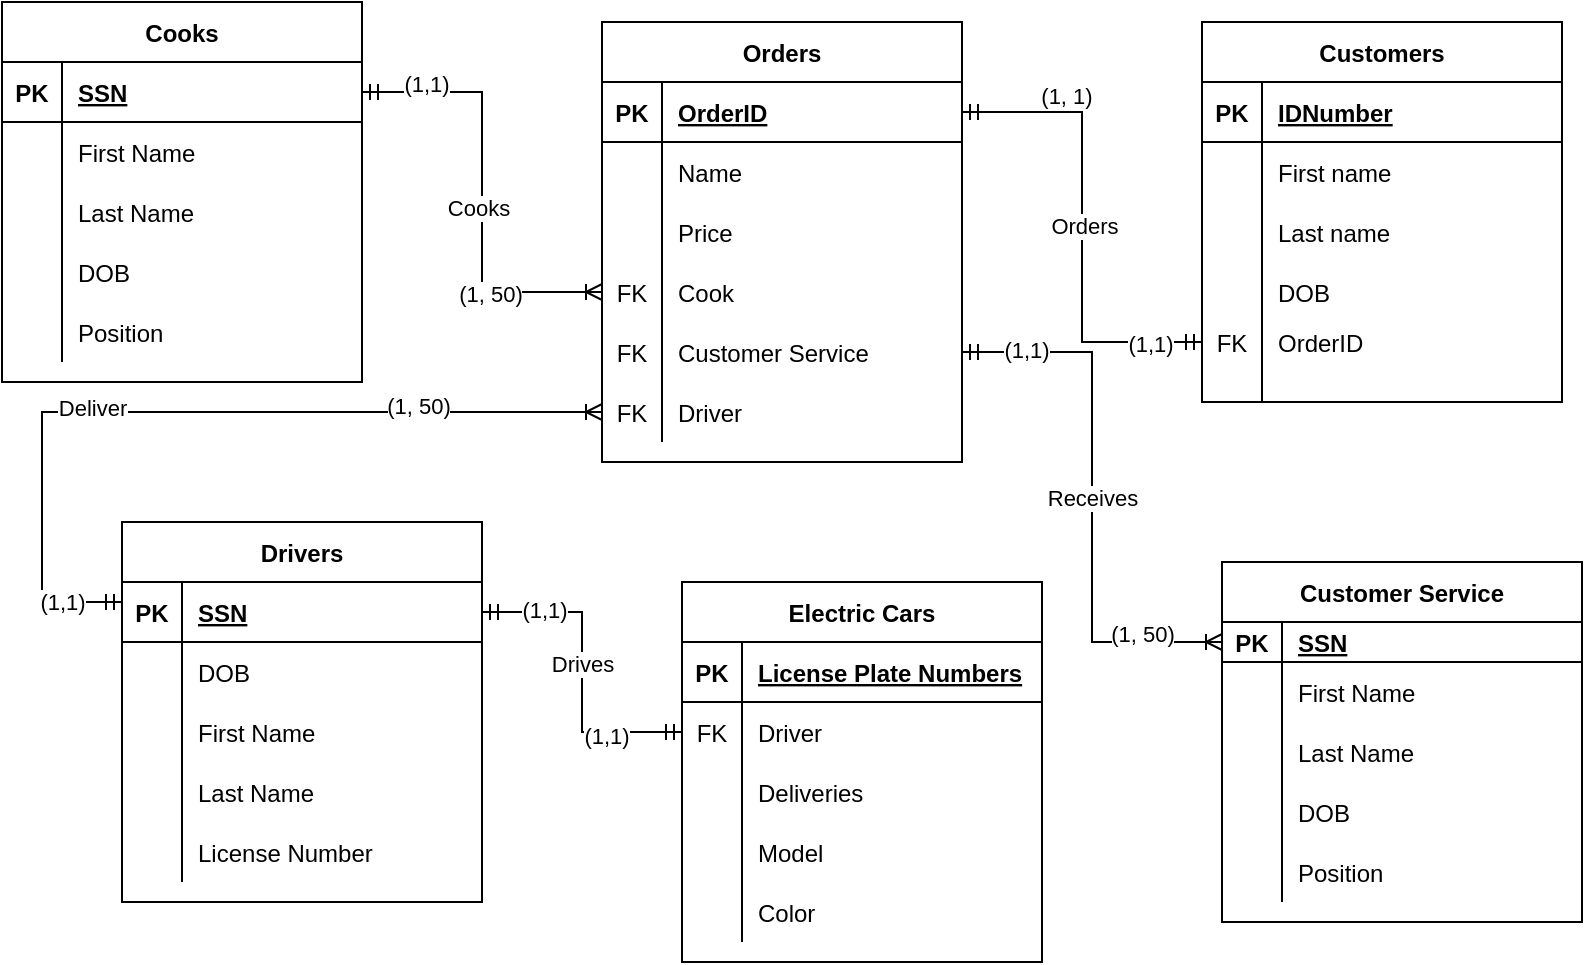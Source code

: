 <mxfile version="13.9.9" type="github">
  <diagram id="15-aq76tQ0OS8VvKnI35" name="Page-1">
    <mxGraphModel dx="946" dy="572" grid="1" gridSize="10" guides="1" tooltips="1" connect="1" arrows="1" fold="1" page="1" pageScale="1" pageWidth="827" pageHeight="1169" math="0" shadow="0">
      <root>
        <mxCell id="0" />
        <mxCell id="1" parent="0" />
        <mxCell id="loFtTY9kA-FDrjyNbj8C-30" value="Drivers" style="shape=table;startSize=30;container=1;collapsible=1;childLayout=tableLayout;fixedRows=1;rowLines=0;fontStyle=1;align=center;resizeLast=1;" parent="1" vertex="1">
          <mxGeometry x="90" y="330" width="180" height="190" as="geometry" />
        </mxCell>
        <mxCell id="loFtTY9kA-FDrjyNbj8C-31" value="" style="shape=partialRectangle;collapsible=0;dropTarget=0;pointerEvents=0;fillColor=none;top=0;left=0;bottom=1;right=0;points=[[0,0.5],[1,0.5]];portConstraint=eastwest;" parent="loFtTY9kA-FDrjyNbj8C-30" vertex="1">
          <mxGeometry y="30" width="180" height="30" as="geometry" />
        </mxCell>
        <mxCell id="loFtTY9kA-FDrjyNbj8C-32" value="PK" style="shape=partialRectangle;connectable=0;fillColor=none;top=0;left=0;bottom=0;right=0;fontStyle=1;overflow=hidden;" parent="loFtTY9kA-FDrjyNbj8C-31" vertex="1">
          <mxGeometry width="30" height="30" as="geometry" />
        </mxCell>
        <mxCell id="loFtTY9kA-FDrjyNbj8C-33" value="SSN" style="shape=partialRectangle;connectable=0;fillColor=none;top=0;left=0;bottom=0;right=0;align=left;spacingLeft=6;fontStyle=5;overflow=hidden;" parent="loFtTY9kA-FDrjyNbj8C-31" vertex="1">
          <mxGeometry x="30" width="150" height="30" as="geometry" />
        </mxCell>
        <mxCell id="loFtTY9kA-FDrjyNbj8C-34" value="" style="shape=partialRectangle;collapsible=0;dropTarget=0;pointerEvents=0;fillColor=none;top=0;left=0;bottom=0;right=0;points=[[0,0.5],[1,0.5]];portConstraint=eastwest;" parent="loFtTY9kA-FDrjyNbj8C-30" vertex="1">
          <mxGeometry y="60" width="180" height="30" as="geometry" />
        </mxCell>
        <mxCell id="loFtTY9kA-FDrjyNbj8C-35" value="" style="shape=partialRectangle;connectable=0;fillColor=none;top=0;left=0;bottom=0;right=0;editable=1;overflow=hidden;" parent="loFtTY9kA-FDrjyNbj8C-34" vertex="1">
          <mxGeometry width="30" height="30" as="geometry" />
        </mxCell>
        <mxCell id="loFtTY9kA-FDrjyNbj8C-36" value="DOB" style="shape=partialRectangle;connectable=0;fillColor=none;top=0;left=0;bottom=0;right=0;align=left;spacingLeft=6;overflow=hidden;" parent="loFtTY9kA-FDrjyNbj8C-34" vertex="1">
          <mxGeometry x="30" width="150" height="30" as="geometry" />
        </mxCell>
        <mxCell id="loFtTY9kA-FDrjyNbj8C-40" value="" style="shape=partialRectangle;collapsible=0;dropTarget=0;pointerEvents=0;fillColor=none;top=0;left=0;bottom=0;right=0;points=[[0,0.5],[1,0.5]];portConstraint=eastwest;" parent="loFtTY9kA-FDrjyNbj8C-30" vertex="1">
          <mxGeometry y="90" width="180" height="30" as="geometry" />
        </mxCell>
        <mxCell id="loFtTY9kA-FDrjyNbj8C-41" value="" style="shape=partialRectangle;connectable=0;fillColor=none;top=0;left=0;bottom=0;right=0;editable=1;overflow=hidden;" parent="loFtTY9kA-FDrjyNbj8C-40" vertex="1">
          <mxGeometry width="30" height="30" as="geometry" />
        </mxCell>
        <mxCell id="loFtTY9kA-FDrjyNbj8C-42" value="First Name" style="shape=partialRectangle;connectable=0;fillColor=none;top=0;left=0;bottom=0;right=0;align=left;spacingLeft=6;overflow=hidden;" parent="loFtTY9kA-FDrjyNbj8C-40" vertex="1">
          <mxGeometry x="30" width="150" height="30" as="geometry" />
        </mxCell>
        <mxCell id="loFtTY9kA-FDrjyNbj8C-43" style="shape=partialRectangle;collapsible=0;dropTarget=0;pointerEvents=0;fillColor=none;top=0;left=0;bottom=0;right=0;points=[[0,0.5],[1,0.5]];portConstraint=eastwest;" parent="loFtTY9kA-FDrjyNbj8C-30" vertex="1">
          <mxGeometry y="120" width="180" height="30" as="geometry" />
        </mxCell>
        <mxCell id="loFtTY9kA-FDrjyNbj8C-44" style="shape=partialRectangle;connectable=0;fillColor=none;top=0;left=0;bottom=0;right=0;editable=1;overflow=hidden;" parent="loFtTY9kA-FDrjyNbj8C-43" vertex="1">
          <mxGeometry width="30" height="30" as="geometry" />
        </mxCell>
        <mxCell id="loFtTY9kA-FDrjyNbj8C-45" value="Last Name" style="shape=partialRectangle;connectable=0;fillColor=none;top=0;left=0;bottom=0;right=0;align=left;spacingLeft=6;overflow=hidden;" parent="loFtTY9kA-FDrjyNbj8C-43" vertex="1">
          <mxGeometry x="30" width="150" height="30" as="geometry" />
        </mxCell>
        <mxCell id="loFtTY9kA-FDrjyNbj8C-84" style="shape=partialRectangle;collapsible=0;dropTarget=0;pointerEvents=0;fillColor=none;top=0;left=0;bottom=0;right=0;points=[[0,0.5],[1,0.5]];portConstraint=eastwest;" parent="loFtTY9kA-FDrjyNbj8C-30" vertex="1">
          <mxGeometry y="150" width="180" height="30" as="geometry" />
        </mxCell>
        <mxCell id="loFtTY9kA-FDrjyNbj8C-85" value="" style="shape=partialRectangle;connectable=0;fillColor=none;top=0;left=0;bottom=0;right=0;editable=1;overflow=hidden;" parent="loFtTY9kA-FDrjyNbj8C-84" vertex="1">
          <mxGeometry width="30" height="30" as="geometry" />
        </mxCell>
        <mxCell id="loFtTY9kA-FDrjyNbj8C-86" value="License Number" style="shape=partialRectangle;connectable=0;fillColor=none;top=0;left=0;bottom=0;right=0;align=left;spacingLeft=6;overflow=hidden;" parent="loFtTY9kA-FDrjyNbj8C-84" vertex="1">
          <mxGeometry x="30" width="150" height="30" as="geometry" />
        </mxCell>
        <mxCell id="loFtTY9kA-FDrjyNbj8C-46" value="Electric Cars" style="shape=table;startSize=30;container=1;collapsible=1;childLayout=tableLayout;fixedRows=1;rowLines=0;fontStyle=1;align=center;resizeLast=1;" parent="1" vertex="1">
          <mxGeometry x="370" y="360" width="180" height="190" as="geometry" />
        </mxCell>
        <mxCell id="loFtTY9kA-FDrjyNbj8C-47" value="" style="shape=partialRectangle;collapsible=0;dropTarget=0;pointerEvents=0;fillColor=none;top=0;left=0;bottom=1;right=0;points=[[0,0.5],[1,0.5]];portConstraint=eastwest;" parent="loFtTY9kA-FDrjyNbj8C-46" vertex="1">
          <mxGeometry y="30" width="180" height="30" as="geometry" />
        </mxCell>
        <mxCell id="loFtTY9kA-FDrjyNbj8C-48" value="PK" style="shape=partialRectangle;connectable=0;fillColor=none;top=0;left=0;bottom=0;right=0;fontStyle=1;overflow=hidden;" parent="loFtTY9kA-FDrjyNbj8C-47" vertex="1">
          <mxGeometry width="30" height="30" as="geometry" />
        </mxCell>
        <mxCell id="loFtTY9kA-FDrjyNbj8C-49" value="License Plate Numbers" style="shape=partialRectangle;connectable=0;fillColor=none;top=0;left=0;bottom=0;right=0;align=left;spacingLeft=6;fontStyle=5;overflow=hidden;" parent="loFtTY9kA-FDrjyNbj8C-47" vertex="1">
          <mxGeometry x="30" width="150" height="30" as="geometry" />
        </mxCell>
        <mxCell id="loFtTY9kA-FDrjyNbj8C-50" value="" style="shape=partialRectangle;collapsible=0;dropTarget=0;pointerEvents=0;fillColor=none;top=0;left=0;bottom=0;right=0;points=[[0,0.5],[1,0.5]];portConstraint=eastwest;" parent="loFtTY9kA-FDrjyNbj8C-46" vertex="1">
          <mxGeometry y="60" width="180" height="30" as="geometry" />
        </mxCell>
        <mxCell id="loFtTY9kA-FDrjyNbj8C-51" value="FK" style="shape=partialRectangle;connectable=0;fillColor=none;top=0;left=0;bottom=0;right=0;editable=1;overflow=hidden;" parent="loFtTY9kA-FDrjyNbj8C-50" vertex="1">
          <mxGeometry width="30" height="30" as="geometry" />
        </mxCell>
        <mxCell id="loFtTY9kA-FDrjyNbj8C-52" value="Driver " style="shape=partialRectangle;connectable=0;fillColor=none;top=0;left=0;bottom=0;right=0;align=left;spacingLeft=6;overflow=hidden;" parent="loFtTY9kA-FDrjyNbj8C-50" vertex="1">
          <mxGeometry x="30" width="150" height="30" as="geometry" />
        </mxCell>
        <mxCell id="loFtTY9kA-FDrjyNbj8C-53" value="" style="shape=partialRectangle;collapsible=0;dropTarget=0;pointerEvents=0;fillColor=none;top=0;left=0;bottom=0;right=0;points=[[0,0.5],[1,0.5]];portConstraint=eastwest;" parent="loFtTY9kA-FDrjyNbj8C-46" vertex="1">
          <mxGeometry y="90" width="180" height="30" as="geometry" />
        </mxCell>
        <mxCell id="loFtTY9kA-FDrjyNbj8C-54" value="" style="shape=partialRectangle;connectable=0;fillColor=none;top=0;left=0;bottom=0;right=0;editable=1;overflow=hidden;" parent="loFtTY9kA-FDrjyNbj8C-53" vertex="1">
          <mxGeometry width="30" height="30" as="geometry" />
        </mxCell>
        <mxCell id="loFtTY9kA-FDrjyNbj8C-55" value="Deliveries" style="shape=partialRectangle;connectable=0;fillColor=none;top=0;left=0;bottom=0;right=0;align=left;spacingLeft=6;overflow=hidden;" parent="loFtTY9kA-FDrjyNbj8C-53" vertex="1">
          <mxGeometry x="30" width="150" height="30" as="geometry" />
        </mxCell>
        <mxCell id="loFtTY9kA-FDrjyNbj8C-56" value="" style="shape=partialRectangle;collapsible=0;dropTarget=0;pointerEvents=0;fillColor=none;top=0;left=0;bottom=0;right=0;points=[[0,0.5],[1,0.5]];portConstraint=eastwest;" parent="loFtTY9kA-FDrjyNbj8C-46" vertex="1">
          <mxGeometry y="120" width="180" height="30" as="geometry" />
        </mxCell>
        <mxCell id="loFtTY9kA-FDrjyNbj8C-57" value="" style="shape=partialRectangle;connectable=0;fillColor=none;top=0;left=0;bottom=0;right=0;editable=1;overflow=hidden;" parent="loFtTY9kA-FDrjyNbj8C-56" vertex="1">
          <mxGeometry width="30" height="30" as="geometry" />
        </mxCell>
        <mxCell id="loFtTY9kA-FDrjyNbj8C-58" value="Model" style="shape=partialRectangle;connectable=0;fillColor=none;top=0;left=0;bottom=0;right=0;align=left;spacingLeft=6;overflow=hidden;" parent="loFtTY9kA-FDrjyNbj8C-56" vertex="1">
          <mxGeometry x="30" width="150" height="30" as="geometry" />
        </mxCell>
        <mxCell id="JoOwJAc0mvtvBVELlOXa-7" style="shape=partialRectangle;collapsible=0;dropTarget=0;pointerEvents=0;fillColor=none;top=0;left=0;bottom=0;right=0;points=[[0,0.5],[1,0.5]];portConstraint=eastwest;" parent="loFtTY9kA-FDrjyNbj8C-46" vertex="1">
          <mxGeometry y="150" width="180" height="30" as="geometry" />
        </mxCell>
        <mxCell id="JoOwJAc0mvtvBVELlOXa-8" style="shape=partialRectangle;connectable=0;fillColor=none;top=0;left=0;bottom=0;right=0;editable=1;overflow=hidden;" parent="JoOwJAc0mvtvBVELlOXa-7" vertex="1">
          <mxGeometry width="30" height="30" as="geometry" />
        </mxCell>
        <mxCell id="JoOwJAc0mvtvBVELlOXa-9" value="Color" style="shape=partialRectangle;connectable=0;fillColor=none;top=0;left=0;bottom=0;right=0;align=left;spacingLeft=6;overflow=hidden;" parent="JoOwJAc0mvtvBVELlOXa-7" vertex="1">
          <mxGeometry x="30" width="150" height="30" as="geometry" />
        </mxCell>
        <mxCell id="loFtTY9kA-FDrjyNbj8C-75" style="edgeStyle=orthogonalEdgeStyle;rounded=0;orthogonalLoop=1;jettySize=auto;html=1;entryX=0;entryY=0.5;entryDx=0;entryDy=0;startArrow=ERmandOne;startFill=0;endArrow=ERoneToMany;endFill=0;" parent="1" source="loFtTY9kA-FDrjyNbj8C-2" target="loFtTY9kA-FDrjyNbj8C-69" edge="1">
          <mxGeometry relative="1" as="geometry" />
        </mxCell>
        <mxCell id="loFtTY9kA-FDrjyNbj8C-77" value="Cooks" style="edgeLabel;html=1;align=center;verticalAlign=middle;resizable=0;points=[];" parent="loFtTY9kA-FDrjyNbj8C-75" vertex="1" connectable="0">
          <mxGeometry x="0.067" y="-2" relative="1" as="geometry">
            <mxPoint as="offset" />
          </mxGeometry>
        </mxCell>
        <mxCell id="loFtTY9kA-FDrjyNbj8C-78" value="(1, 50)" style="edgeLabel;html=1;align=center;verticalAlign=middle;resizable=0;points=[];" parent="loFtTY9kA-FDrjyNbj8C-75" vertex="1" connectable="0">
          <mxGeometry x="0.686" y="-1" relative="1" as="geometry">
            <mxPoint x="-22" as="offset" />
          </mxGeometry>
        </mxCell>
        <mxCell id="loFtTY9kA-FDrjyNbj8C-79" value="(1,1)" style="edgeLabel;html=1;align=center;verticalAlign=middle;resizable=0;points=[];" parent="loFtTY9kA-FDrjyNbj8C-75" vertex="1" connectable="0">
          <mxGeometry x="-0.714" y="4" relative="1" as="geometry">
            <mxPoint as="offset" />
          </mxGeometry>
        </mxCell>
        <mxCell id="loFtTY9kA-FDrjyNbj8C-80" style="edgeStyle=orthogonalEdgeStyle;rounded=0;orthogonalLoop=1;jettySize=auto;html=1;startArrow=ERmandOne;startFill=0;endArrow=ERmandOne;endFill=0;entryX=0;entryY=0.5;entryDx=0;entryDy=0;" parent="1" source="loFtTY9kA-FDrjyNbj8C-31" target="loFtTY9kA-FDrjyNbj8C-50" edge="1">
          <mxGeometry relative="1" as="geometry">
            <mxPoint x="290" y="310" as="targetPoint" />
          </mxGeometry>
        </mxCell>
        <mxCell id="loFtTY9kA-FDrjyNbj8C-81" value="Drives" style="edgeLabel;html=1;align=center;verticalAlign=middle;resizable=0;points=[];" parent="loFtTY9kA-FDrjyNbj8C-80" vertex="1" connectable="0">
          <mxGeometry x="-0.05" relative="1" as="geometry">
            <mxPoint as="offset" />
          </mxGeometry>
        </mxCell>
        <mxCell id="loFtTY9kA-FDrjyNbj8C-82" value="(1,1)" style="edgeLabel;html=1;align=center;verticalAlign=middle;resizable=0;points=[];" parent="loFtTY9kA-FDrjyNbj8C-80" vertex="1" connectable="0">
          <mxGeometry x="-0.613" y="1" relative="1" as="geometry">
            <mxPoint as="offset" />
          </mxGeometry>
        </mxCell>
        <mxCell id="loFtTY9kA-FDrjyNbj8C-83" value="(1,1)" style="edgeLabel;html=1;align=center;verticalAlign=middle;resizable=0;points=[];" parent="loFtTY9kA-FDrjyNbj8C-80" vertex="1" connectable="0">
          <mxGeometry x="0.525" y="-2" relative="1" as="geometry">
            <mxPoint as="offset" />
          </mxGeometry>
        </mxCell>
        <mxCell id="loFtTY9kA-FDrjyNbj8C-90" style="edgeStyle=orthogonalEdgeStyle;rounded=0;orthogonalLoop=1;jettySize=auto;html=1;entryX=0;entryY=0.5;entryDx=0;entryDy=0;startArrow=ERmandOne;startFill=0;endArrow=ERoneToMany;endFill=0;" parent="1" target="loFtTY9kA-FDrjyNbj8C-87" edge="1">
          <mxGeometry relative="1" as="geometry">
            <mxPoint x="90" y="370" as="sourcePoint" />
            <Array as="points">
              <mxPoint x="50" y="370" />
              <mxPoint x="50" y="275" />
            </Array>
          </mxGeometry>
        </mxCell>
        <mxCell id="loFtTY9kA-FDrjyNbj8C-91" value="Deliver" style="edgeLabel;html=1;align=center;verticalAlign=middle;resizable=0;points=[];" parent="loFtTY9kA-FDrjyNbj8C-90" vertex="1" connectable="0">
          <mxGeometry x="-0.23" y="2" relative="1" as="geometry">
            <mxPoint as="offset" />
          </mxGeometry>
        </mxCell>
        <mxCell id="loFtTY9kA-FDrjyNbj8C-92" value="(1, 50)" style="edgeLabel;html=1;align=center;verticalAlign=middle;resizable=0;points=[];" parent="loFtTY9kA-FDrjyNbj8C-90" vertex="1" connectable="0">
          <mxGeometry x="0.807" y="3" relative="1" as="geometry">
            <mxPoint x="-52" as="offset" />
          </mxGeometry>
        </mxCell>
        <mxCell id="loFtTY9kA-FDrjyNbj8C-93" value="(1,1)" style="edgeLabel;html=1;align=center;verticalAlign=middle;resizable=0;points=[];" parent="loFtTY9kA-FDrjyNbj8C-90" vertex="1" connectable="0">
          <mxGeometry x="-0.928" y="-14" relative="1" as="geometry">
            <mxPoint x="-15" y="14" as="offset" />
          </mxGeometry>
        </mxCell>
        <mxCell id="loFtTY9kA-FDrjyNbj8C-94" value="Receives" style="edgeStyle=orthogonalEdgeStyle;rounded=0;orthogonalLoop=1;jettySize=auto;html=1;entryX=1;entryY=0.5;entryDx=0;entryDy=0;startArrow=ERoneToMany;startFill=0;endArrow=ERmandOne;endFill=0;exitX=0;exitY=0.5;exitDx=0;exitDy=0;" parent="1" source="loFtTY9kA-FDrjyNbj8C-18" target="loFtTY9kA-FDrjyNbj8C-72" edge="1">
          <mxGeometry relative="1" as="geometry" />
        </mxCell>
        <mxCell id="loFtTY9kA-FDrjyNbj8C-95" value="(1,1)" style="edgeLabel;html=1;align=center;verticalAlign=middle;resizable=0;points=[];" parent="loFtTY9kA-FDrjyNbj8C-94" vertex="1" connectable="0">
          <mxGeometry x="0.77" y="-1" relative="1" as="geometry">
            <mxPoint as="offset" />
          </mxGeometry>
        </mxCell>
        <mxCell id="loFtTY9kA-FDrjyNbj8C-96" value="(1, 50)" style="edgeLabel;html=1;align=center;verticalAlign=middle;resizable=0;points=[];" parent="loFtTY9kA-FDrjyNbj8C-94" vertex="1" connectable="0">
          <mxGeometry x="-0.71" y="-4" relative="1" as="geometry">
            <mxPoint as="offset" />
          </mxGeometry>
        </mxCell>
        <mxCell id="loFtTY9kA-FDrjyNbj8C-17" value="Customer Service" style="shape=table;startSize=30;container=1;collapsible=1;childLayout=tableLayout;fixedRows=1;rowLines=0;fontStyle=1;align=center;resizeLast=1;" parent="1" vertex="1">
          <mxGeometry x="640" y="350" width="180" height="180" as="geometry" />
        </mxCell>
        <mxCell id="loFtTY9kA-FDrjyNbj8C-18" value="" style="shape=partialRectangle;collapsible=0;dropTarget=0;pointerEvents=0;fillColor=none;top=0;left=0;bottom=1;right=0;points=[[0,0.5],[1,0.5]];portConstraint=eastwest;" parent="loFtTY9kA-FDrjyNbj8C-17" vertex="1">
          <mxGeometry y="30" width="180" height="20" as="geometry" />
        </mxCell>
        <mxCell id="loFtTY9kA-FDrjyNbj8C-19" value="PK" style="shape=partialRectangle;connectable=0;fillColor=none;top=0;left=0;bottom=0;right=0;fontStyle=1;overflow=hidden;" parent="loFtTY9kA-FDrjyNbj8C-18" vertex="1">
          <mxGeometry width="30" height="20" as="geometry" />
        </mxCell>
        <mxCell id="loFtTY9kA-FDrjyNbj8C-20" value="SSN" style="shape=partialRectangle;connectable=0;fillColor=none;top=0;left=0;bottom=0;right=0;align=left;spacingLeft=6;fontStyle=5;overflow=hidden;" parent="loFtTY9kA-FDrjyNbj8C-18" vertex="1">
          <mxGeometry x="30" width="150" height="20" as="geometry" />
        </mxCell>
        <mxCell id="loFtTY9kA-FDrjyNbj8C-21" value="" style="shape=partialRectangle;collapsible=0;dropTarget=0;pointerEvents=0;fillColor=none;top=0;left=0;bottom=0;right=0;points=[[0,0.5],[1,0.5]];portConstraint=eastwest;" parent="loFtTY9kA-FDrjyNbj8C-17" vertex="1">
          <mxGeometry y="50" width="180" height="30" as="geometry" />
        </mxCell>
        <mxCell id="loFtTY9kA-FDrjyNbj8C-22" value="" style="shape=partialRectangle;connectable=0;fillColor=none;top=0;left=0;bottom=0;right=0;editable=1;overflow=hidden;" parent="loFtTY9kA-FDrjyNbj8C-21" vertex="1">
          <mxGeometry width="30" height="30" as="geometry" />
        </mxCell>
        <mxCell id="loFtTY9kA-FDrjyNbj8C-23" value="First Name" style="shape=partialRectangle;connectable=0;fillColor=none;top=0;left=0;bottom=0;right=0;align=left;spacingLeft=6;overflow=hidden;" parent="loFtTY9kA-FDrjyNbj8C-21" vertex="1">
          <mxGeometry x="30" width="150" height="30" as="geometry" />
        </mxCell>
        <mxCell id="loFtTY9kA-FDrjyNbj8C-24" value="" style="shape=partialRectangle;collapsible=0;dropTarget=0;pointerEvents=0;fillColor=none;top=0;left=0;bottom=0;right=0;points=[[0,0.5],[1,0.5]];portConstraint=eastwest;" parent="loFtTY9kA-FDrjyNbj8C-17" vertex="1">
          <mxGeometry y="80" width="180" height="30" as="geometry" />
        </mxCell>
        <mxCell id="loFtTY9kA-FDrjyNbj8C-25" value="" style="shape=partialRectangle;connectable=0;fillColor=none;top=0;left=0;bottom=0;right=0;editable=1;overflow=hidden;" parent="loFtTY9kA-FDrjyNbj8C-24" vertex="1">
          <mxGeometry width="30" height="30" as="geometry" />
        </mxCell>
        <mxCell id="loFtTY9kA-FDrjyNbj8C-26" value="Last Name" style="shape=partialRectangle;connectable=0;fillColor=none;top=0;left=0;bottom=0;right=0;align=left;spacingLeft=6;overflow=hidden;" parent="loFtTY9kA-FDrjyNbj8C-24" vertex="1">
          <mxGeometry x="30" width="150" height="30" as="geometry" />
        </mxCell>
        <mxCell id="loFtTY9kA-FDrjyNbj8C-27" value="" style="shape=partialRectangle;collapsible=0;dropTarget=0;pointerEvents=0;fillColor=none;top=0;left=0;bottom=0;right=0;points=[[0,0.5],[1,0.5]];portConstraint=eastwest;" parent="loFtTY9kA-FDrjyNbj8C-17" vertex="1">
          <mxGeometry y="110" width="180" height="30" as="geometry" />
        </mxCell>
        <mxCell id="loFtTY9kA-FDrjyNbj8C-28" value="" style="shape=partialRectangle;connectable=0;fillColor=none;top=0;left=0;bottom=0;right=0;editable=1;overflow=hidden;" parent="loFtTY9kA-FDrjyNbj8C-27" vertex="1">
          <mxGeometry width="30" height="30" as="geometry" />
        </mxCell>
        <mxCell id="loFtTY9kA-FDrjyNbj8C-29" value="DOB" style="shape=partialRectangle;connectable=0;fillColor=none;top=0;left=0;bottom=0;right=0;align=left;spacingLeft=6;overflow=hidden;" parent="loFtTY9kA-FDrjyNbj8C-27" vertex="1">
          <mxGeometry x="30" width="150" height="30" as="geometry" />
        </mxCell>
        <mxCell id="JoOwJAc0mvtvBVELlOXa-10" style="shape=partialRectangle;collapsible=0;dropTarget=0;pointerEvents=0;fillColor=none;top=0;left=0;bottom=0;right=0;points=[[0,0.5],[1,0.5]];portConstraint=eastwest;" parent="loFtTY9kA-FDrjyNbj8C-17" vertex="1">
          <mxGeometry y="140" width="180" height="30" as="geometry" />
        </mxCell>
        <mxCell id="JoOwJAc0mvtvBVELlOXa-11" style="shape=partialRectangle;connectable=0;fillColor=none;top=0;left=0;bottom=0;right=0;editable=1;overflow=hidden;" parent="JoOwJAc0mvtvBVELlOXa-10" vertex="1">
          <mxGeometry width="30" height="30" as="geometry" />
        </mxCell>
        <mxCell id="JoOwJAc0mvtvBVELlOXa-12" value="Position" style="shape=partialRectangle;connectable=0;fillColor=none;top=0;left=0;bottom=0;right=0;align=left;spacingLeft=6;overflow=hidden;" parent="JoOwJAc0mvtvBVELlOXa-10" vertex="1">
          <mxGeometry x="30" width="150" height="30" as="geometry" />
        </mxCell>
        <mxCell id="sKmBB1idsMjjqNIUWmp7-1" value="Customers" style="shape=table;startSize=30;container=1;collapsible=1;childLayout=tableLayout;fixedRows=1;rowLines=0;fontStyle=1;align=center;resizeLast=1;" parent="1" vertex="1">
          <mxGeometry x="630" y="80" width="180" height="190" as="geometry" />
        </mxCell>
        <mxCell id="sKmBB1idsMjjqNIUWmp7-2" value="" style="shape=partialRectangle;collapsible=0;dropTarget=0;pointerEvents=0;fillColor=none;top=0;left=0;bottom=1;right=0;points=[[0,0.5],[1,0.5]];portConstraint=eastwest;" parent="sKmBB1idsMjjqNIUWmp7-1" vertex="1">
          <mxGeometry y="30" width="180" height="30" as="geometry" />
        </mxCell>
        <mxCell id="sKmBB1idsMjjqNIUWmp7-3" value="PK" style="shape=partialRectangle;connectable=0;fillColor=none;top=0;left=0;bottom=0;right=0;fontStyle=1;overflow=hidden;" parent="sKmBB1idsMjjqNIUWmp7-2" vertex="1">
          <mxGeometry width="30" height="30" as="geometry" />
        </mxCell>
        <mxCell id="sKmBB1idsMjjqNIUWmp7-4" value="IDNumber" style="shape=partialRectangle;connectable=0;fillColor=none;top=0;left=0;bottom=0;right=0;align=left;spacingLeft=6;fontStyle=5;overflow=hidden;" parent="sKmBB1idsMjjqNIUWmp7-2" vertex="1">
          <mxGeometry x="30" width="150" height="30" as="geometry" />
        </mxCell>
        <mxCell id="sKmBB1idsMjjqNIUWmp7-5" value="" style="shape=partialRectangle;collapsible=0;dropTarget=0;pointerEvents=0;fillColor=none;top=0;left=0;bottom=0;right=0;points=[[0,0.5],[1,0.5]];portConstraint=eastwest;" parent="sKmBB1idsMjjqNIUWmp7-1" vertex="1">
          <mxGeometry y="60" width="180" height="30" as="geometry" />
        </mxCell>
        <mxCell id="sKmBB1idsMjjqNIUWmp7-6" value="" style="shape=partialRectangle;connectable=0;fillColor=none;top=0;left=0;bottom=0;right=0;editable=1;overflow=hidden;" parent="sKmBB1idsMjjqNIUWmp7-5" vertex="1">
          <mxGeometry width="30" height="30" as="geometry" />
        </mxCell>
        <mxCell id="sKmBB1idsMjjqNIUWmp7-7" value="First name " style="shape=partialRectangle;connectable=0;fillColor=none;top=0;left=0;bottom=0;right=0;align=left;spacingLeft=6;overflow=hidden;" parent="sKmBB1idsMjjqNIUWmp7-5" vertex="1">
          <mxGeometry x="30" width="150" height="30" as="geometry" />
        </mxCell>
        <mxCell id="sKmBB1idsMjjqNIUWmp7-8" value="" style="shape=partialRectangle;collapsible=0;dropTarget=0;pointerEvents=0;fillColor=none;top=0;left=0;bottom=0;right=0;points=[[0,0.5],[1,0.5]];portConstraint=eastwest;" parent="sKmBB1idsMjjqNIUWmp7-1" vertex="1">
          <mxGeometry y="90" width="180" height="30" as="geometry" />
        </mxCell>
        <mxCell id="sKmBB1idsMjjqNIUWmp7-9" value="" style="shape=partialRectangle;connectable=0;fillColor=none;top=0;left=0;bottom=0;right=0;editable=1;overflow=hidden;" parent="sKmBB1idsMjjqNIUWmp7-8" vertex="1">
          <mxGeometry width="30" height="30" as="geometry" />
        </mxCell>
        <mxCell id="sKmBB1idsMjjqNIUWmp7-10" value="Last name" style="shape=partialRectangle;connectable=0;fillColor=none;top=0;left=0;bottom=0;right=0;align=left;spacingLeft=6;overflow=hidden;" parent="sKmBB1idsMjjqNIUWmp7-8" vertex="1">
          <mxGeometry x="30" width="150" height="30" as="geometry" />
        </mxCell>
        <mxCell id="sKmBB1idsMjjqNIUWmp7-11" value="" style="shape=partialRectangle;collapsible=0;dropTarget=0;pointerEvents=0;fillColor=none;top=0;left=0;bottom=0;right=0;points=[[0,0.5],[1,0.5]];portConstraint=eastwest;" parent="sKmBB1idsMjjqNIUWmp7-1" vertex="1">
          <mxGeometry y="120" width="180" height="30" as="geometry" />
        </mxCell>
        <mxCell id="sKmBB1idsMjjqNIUWmp7-12" value="" style="shape=partialRectangle;connectable=0;fillColor=none;top=0;left=0;bottom=0;right=0;editable=1;overflow=hidden;" parent="sKmBB1idsMjjqNIUWmp7-11" vertex="1">
          <mxGeometry width="30" height="30" as="geometry" />
        </mxCell>
        <mxCell id="sKmBB1idsMjjqNIUWmp7-13" value="DOB" style="shape=partialRectangle;connectable=0;fillColor=none;top=0;left=0;bottom=0;right=0;align=left;spacingLeft=6;overflow=hidden;" parent="sKmBB1idsMjjqNIUWmp7-11" vertex="1">
          <mxGeometry x="30" width="150" height="30" as="geometry" />
        </mxCell>
        <mxCell id="sKmBB1idsMjjqNIUWmp7-14" style="shape=partialRectangle;collapsible=0;dropTarget=0;pointerEvents=0;fillColor=none;top=0;left=0;bottom=0;right=0;points=[[0,0.5],[1,0.5]];portConstraint=eastwest;" parent="sKmBB1idsMjjqNIUWmp7-1" vertex="1">
          <mxGeometry y="150" width="180" height="20" as="geometry" />
        </mxCell>
        <mxCell id="sKmBB1idsMjjqNIUWmp7-15" value="FK" style="shape=partialRectangle;connectable=0;fillColor=none;top=0;left=0;bottom=0;right=0;editable=1;overflow=hidden;" parent="sKmBB1idsMjjqNIUWmp7-14" vertex="1">
          <mxGeometry width="30" height="20" as="geometry" />
        </mxCell>
        <mxCell id="sKmBB1idsMjjqNIUWmp7-16" value="OrderID" style="shape=partialRectangle;connectable=0;fillColor=none;top=0;left=0;bottom=0;right=0;align=left;spacingLeft=6;overflow=hidden;" parent="sKmBB1idsMjjqNIUWmp7-14" vertex="1">
          <mxGeometry x="30" width="150" height="20" as="geometry" />
        </mxCell>
        <mxCell id="JoOwJAc0mvtvBVELlOXa-1" style="shape=partialRectangle;collapsible=0;dropTarget=0;pointerEvents=0;fillColor=none;top=0;left=0;bottom=0;right=0;points=[[0,0.5],[1,0.5]];portConstraint=eastwest;" parent="sKmBB1idsMjjqNIUWmp7-1" vertex="1">
          <mxGeometry y="170" width="180" height="20" as="geometry" />
        </mxCell>
        <mxCell id="JoOwJAc0mvtvBVELlOXa-2" style="shape=partialRectangle;connectable=0;fillColor=none;top=0;left=0;bottom=0;right=0;editable=1;overflow=hidden;" parent="JoOwJAc0mvtvBVELlOXa-1" vertex="1">
          <mxGeometry width="30" height="20" as="geometry" />
        </mxCell>
        <mxCell id="JoOwJAc0mvtvBVELlOXa-3" style="shape=partialRectangle;connectable=0;fillColor=none;top=0;left=0;bottom=0;right=0;align=left;spacingLeft=6;overflow=hidden;" parent="JoOwJAc0mvtvBVELlOXa-1" vertex="1">
          <mxGeometry x="30" width="150" height="20" as="geometry" />
        </mxCell>
        <mxCell id="sKmBB1idsMjjqNIUWmp7-17" style="edgeStyle=orthogonalEdgeStyle;rounded=0;orthogonalLoop=1;jettySize=auto;html=1;startArrow=ERmandOne;startFill=0;endArrow=ERmandOne;endFill=0;exitX=0;exitY=0.5;exitDx=0;exitDy=0;entryX=1;entryY=0.5;entryDx=0;entryDy=0;" parent="1" source="sKmBB1idsMjjqNIUWmp7-14" target="loFtTY9kA-FDrjyNbj8C-60" edge="1">
          <mxGeometry relative="1" as="geometry">
            <mxPoint x="550" y="120" as="targetPoint" />
          </mxGeometry>
        </mxCell>
        <mxCell id="sKmBB1idsMjjqNIUWmp7-18" value="Orders" style="edgeLabel;html=1;align=center;verticalAlign=middle;resizable=0;points=[];" parent="sKmBB1idsMjjqNIUWmp7-17" vertex="1" connectable="0">
          <mxGeometry x="0.009" y="-1" relative="1" as="geometry">
            <mxPoint as="offset" />
          </mxGeometry>
        </mxCell>
        <mxCell id="sKmBB1idsMjjqNIUWmp7-20" value="(1,1)" style="edgeLabel;html=1;align=center;verticalAlign=middle;resizable=0;points=[];" parent="sKmBB1idsMjjqNIUWmp7-17" vertex="1" connectable="0">
          <mxGeometry x="-0.724" y="1" relative="1" as="geometry">
            <mxPoint x="6" as="offset" />
          </mxGeometry>
        </mxCell>
        <mxCell id="sKmBB1idsMjjqNIUWmp7-22" value="(1, 1)" style="edgeLabel;html=1;align=center;verticalAlign=middle;resizable=0;points=[];" parent="sKmBB1idsMjjqNIUWmp7-17" vertex="1" connectable="0">
          <mxGeometry x="0.683" y="4" relative="1" as="geometry">
            <mxPoint x="15" y="-12.02" as="offset" />
          </mxGeometry>
        </mxCell>
        <mxCell id="loFtTY9kA-FDrjyNbj8C-1" value="Cooks" style="shape=table;startSize=30;container=1;collapsible=1;childLayout=tableLayout;fixedRows=1;rowLines=0;fontStyle=1;align=center;resizeLast=1;" parent="1" vertex="1">
          <mxGeometry x="30" y="70" width="180" height="190" as="geometry" />
        </mxCell>
        <mxCell id="loFtTY9kA-FDrjyNbj8C-2" value="" style="shape=partialRectangle;collapsible=0;dropTarget=0;pointerEvents=0;fillColor=none;top=0;left=0;bottom=1;right=0;points=[[0,0.5],[1,0.5]];portConstraint=eastwest;" parent="loFtTY9kA-FDrjyNbj8C-1" vertex="1">
          <mxGeometry y="30" width="180" height="30" as="geometry" />
        </mxCell>
        <mxCell id="loFtTY9kA-FDrjyNbj8C-3" value="PK" style="shape=partialRectangle;connectable=0;fillColor=none;top=0;left=0;bottom=0;right=0;fontStyle=1;overflow=hidden;" parent="loFtTY9kA-FDrjyNbj8C-2" vertex="1">
          <mxGeometry width="30" height="30" as="geometry" />
        </mxCell>
        <mxCell id="loFtTY9kA-FDrjyNbj8C-4" value="SSN" style="shape=partialRectangle;connectable=0;fillColor=none;top=0;left=0;bottom=0;right=0;align=left;spacingLeft=6;fontStyle=5;overflow=hidden;" parent="loFtTY9kA-FDrjyNbj8C-2" vertex="1">
          <mxGeometry x="30" width="150" height="30" as="geometry" />
        </mxCell>
        <mxCell id="loFtTY9kA-FDrjyNbj8C-5" value="" style="shape=partialRectangle;collapsible=0;dropTarget=0;pointerEvents=0;fillColor=none;top=0;left=0;bottom=0;right=0;points=[[0,0.5],[1,0.5]];portConstraint=eastwest;" parent="loFtTY9kA-FDrjyNbj8C-1" vertex="1">
          <mxGeometry y="60" width="180" height="30" as="geometry" />
        </mxCell>
        <mxCell id="loFtTY9kA-FDrjyNbj8C-6" value="" style="shape=partialRectangle;connectable=0;fillColor=none;top=0;left=0;bottom=0;right=0;editable=1;overflow=hidden;" parent="loFtTY9kA-FDrjyNbj8C-5" vertex="1">
          <mxGeometry width="30" height="30" as="geometry" />
        </mxCell>
        <mxCell id="loFtTY9kA-FDrjyNbj8C-7" value="First Name" style="shape=partialRectangle;connectable=0;fillColor=none;top=0;left=0;bottom=0;right=0;align=left;spacingLeft=6;overflow=hidden;" parent="loFtTY9kA-FDrjyNbj8C-5" vertex="1">
          <mxGeometry x="30" width="150" height="30" as="geometry" />
        </mxCell>
        <mxCell id="loFtTY9kA-FDrjyNbj8C-8" value="" style="shape=partialRectangle;collapsible=0;dropTarget=0;pointerEvents=0;fillColor=none;top=0;left=0;bottom=0;right=0;points=[[0,0.5],[1,0.5]];portConstraint=eastwest;" parent="loFtTY9kA-FDrjyNbj8C-1" vertex="1">
          <mxGeometry y="90" width="180" height="30" as="geometry" />
        </mxCell>
        <mxCell id="loFtTY9kA-FDrjyNbj8C-9" value="" style="shape=partialRectangle;connectable=0;fillColor=none;top=0;left=0;bottom=0;right=0;editable=1;overflow=hidden;" parent="loFtTY9kA-FDrjyNbj8C-8" vertex="1">
          <mxGeometry width="30" height="30" as="geometry" />
        </mxCell>
        <mxCell id="loFtTY9kA-FDrjyNbj8C-10" value="Last Name" style="shape=partialRectangle;connectable=0;fillColor=none;top=0;left=0;bottom=0;right=0;align=left;spacingLeft=6;overflow=hidden;" parent="loFtTY9kA-FDrjyNbj8C-8" vertex="1">
          <mxGeometry x="30" width="150" height="30" as="geometry" />
        </mxCell>
        <mxCell id="loFtTY9kA-FDrjyNbj8C-11" value="" style="shape=partialRectangle;collapsible=0;dropTarget=0;pointerEvents=0;fillColor=none;top=0;left=0;bottom=0;right=0;points=[[0,0.5],[1,0.5]];portConstraint=eastwest;" parent="loFtTY9kA-FDrjyNbj8C-1" vertex="1">
          <mxGeometry y="120" width="180" height="30" as="geometry" />
        </mxCell>
        <mxCell id="loFtTY9kA-FDrjyNbj8C-12" value="" style="shape=partialRectangle;connectable=0;fillColor=none;top=0;left=0;bottom=0;right=0;editable=1;overflow=hidden;" parent="loFtTY9kA-FDrjyNbj8C-11" vertex="1">
          <mxGeometry width="30" height="30" as="geometry" />
        </mxCell>
        <mxCell id="loFtTY9kA-FDrjyNbj8C-13" value="DOB" style="shape=partialRectangle;connectable=0;fillColor=none;top=0;left=0;bottom=0;right=0;align=left;spacingLeft=6;overflow=hidden;" parent="loFtTY9kA-FDrjyNbj8C-11" vertex="1">
          <mxGeometry x="30" width="150" height="30" as="geometry" />
        </mxCell>
        <mxCell id="JoOwJAc0mvtvBVELlOXa-4" style="shape=partialRectangle;collapsible=0;dropTarget=0;pointerEvents=0;fillColor=none;top=0;left=0;bottom=0;right=0;points=[[0,0.5],[1,0.5]];portConstraint=eastwest;" parent="loFtTY9kA-FDrjyNbj8C-1" vertex="1">
          <mxGeometry y="150" width="180" height="30" as="geometry" />
        </mxCell>
        <mxCell id="JoOwJAc0mvtvBVELlOXa-5" style="shape=partialRectangle;connectable=0;fillColor=none;top=0;left=0;bottom=0;right=0;editable=1;overflow=hidden;" parent="JoOwJAc0mvtvBVELlOXa-4" vertex="1">
          <mxGeometry width="30" height="30" as="geometry" />
        </mxCell>
        <mxCell id="JoOwJAc0mvtvBVELlOXa-6" value="Position" style="shape=partialRectangle;connectable=0;fillColor=none;top=0;left=0;bottom=0;right=0;align=left;spacingLeft=6;overflow=hidden;" parent="JoOwJAc0mvtvBVELlOXa-4" vertex="1">
          <mxGeometry x="30" width="150" height="30" as="geometry" />
        </mxCell>
        <mxCell id="loFtTY9kA-FDrjyNbj8C-59" value="Orders" style="shape=table;startSize=30;container=1;collapsible=1;childLayout=tableLayout;fixedRows=1;rowLines=0;fontStyle=1;align=center;resizeLast=1;" parent="1" vertex="1">
          <mxGeometry x="330" y="80" width="180" height="220" as="geometry" />
        </mxCell>
        <mxCell id="loFtTY9kA-FDrjyNbj8C-60" value="" style="shape=partialRectangle;collapsible=0;dropTarget=0;pointerEvents=0;fillColor=none;top=0;left=0;bottom=1;right=0;points=[[0,0.5],[1,0.5]];portConstraint=eastwest;" parent="loFtTY9kA-FDrjyNbj8C-59" vertex="1">
          <mxGeometry y="30" width="180" height="30" as="geometry" />
        </mxCell>
        <mxCell id="loFtTY9kA-FDrjyNbj8C-61" value="PK" style="shape=partialRectangle;connectable=0;fillColor=none;top=0;left=0;bottom=0;right=0;fontStyle=1;overflow=hidden;" parent="loFtTY9kA-FDrjyNbj8C-60" vertex="1">
          <mxGeometry width="30" height="30" as="geometry" />
        </mxCell>
        <mxCell id="loFtTY9kA-FDrjyNbj8C-62" value="OrderID" style="shape=partialRectangle;connectable=0;fillColor=none;top=0;left=0;bottom=0;right=0;align=left;spacingLeft=6;fontStyle=5;overflow=hidden;" parent="loFtTY9kA-FDrjyNbj8C-60" vertex="1">
          <mxGeometry x="30" width="150" height="30" as="geometry" />
        </mxCell>
        <mxCell id="loFtTY9kA-FDrjyNbj8C-63" value="" style="shape=partialRectangle;collapsible=0;dropTarget=0;pointerEvents=0;fillColor=none;top=0;left=0;bottom=0;right=0;points=[[0,0.5],[1,0.5]];portConstraint=eastwest;" parent="loFtTY9kA-FDrjyNbj8C-59" vertex="1">
          <mxGeometry y="60" width="180" height="30" as="geometry" />
        </mxCell>
        <mxCell id="loFtTY9kA-FDrjyNbj8C-64" value="" style="shape=partialRectangle;connectable=0;fillColor=none;top=0;left=0;bottom=0;right=0;editable=1;overflow=hidden;" parent="loFtTY9kA-FDrjyNbj8C-63" vertex="1">
          <mxGeometry width="30" height="30" as="geometry" />
        </mxCell>
        <mxCell id="loFtTY9kA-FDrjyNbj8C-65" value="Name " style="shape=partialRectangle;connectable=0;fillColor=none;top=0;left=0;bottom=0;right=0;align=left;spacingLeft=6;overflow=hidden;" parent="loFtTY9kA-FDrjyNbj8C-63" vertex="1">
          <mxGeometry x="30" width="150" height="30" as="geometry" />
        </mxCell>
        <mxCell id="loFtTY9kA-FDrjyNbj8C-66" value="" style="shape=partialRectangle;collapsible=0;dropTarget=0;pointerEvents=0;fillColor=none;top=0;left=0;bottom=0;right=0;points=[[0,0.5],[1,0.5]];portConstraint=eastwest;" parent="loFtTY9kA-FDrjyNbj8C-59" vertex="1">
          <mxGeometry y="90" width="180" height="30" as="geometry" />
        </mxCell>
        <mxCell id="loFtTY9kA-FDrjyNbj8C-67" value="" style="shape=partialRectangle;connectable=0;fillColor=none;top=0;left=0;bottom=0;right=0;editable=1;overflow=hidden;" parent="loFtTY9kA-FDrjyNbj8C-66" vertex="1">
          <mxGeometry width="30" height="30" as="geometry" />
        </mxCell>
        <mxCell id="loFtTY9kA-FDrjyNbj8C-68" value="Price" style="shape=partialRectangle;connectable=0;fillColor=none;top=0;left=0;bottom=0;right=0;align=left;spacingLeft=6;overflow=hidden;" parent="loFtTY9kA-FDrjyNbj8C-66" vertex="1">
          <mxGeometry x="30" width="150" height="30" as="geometry" />
        </mxCell>
        <mxCell id="loFtTY9kA-FDrjyNbj8C-69" value="" style="shape=partialRectangle;collapsible=0;dropTarget=0;pointerEvents=0;fillColor=none;top=0;left=0;bottom=0;right=0;points=[[0,0.5],[1,0.5]];portConstraint=eastwest;" parent="loFtTY9kA-FDrjyNbj8C-59" vertex="1">
          <mxGeometry y="120" width="180" height="30" as="geometry" />
        </mxCell>
        <mxCell id="loFtTY9kA-FDrjyNbj8C-70" value="FK" style="shape=partialRectangle;connectable=0;fillColor=none;top=0;left=0;bottom=0;right=0;editable=1;overflow=hidden;" parent="loFtTY9kA-FDrjyNbj8C-69" vertex="1">
          <mxGeometry width="30" height="30" as="geometry" />
        </mxCell>
        <mxCell id="loFtTY9kA-FDrjyNbj8C-71" value="Cook" style="shape=partialRectangle;connectable=0;fillColor=none;top=0;left=0;bottom=0;right=0;align=left;spacingLeft=6;overflow=hidden;" parent="loFtTY9kA-FDrjyNbj8C-69" vertex="1">
          <mxGeometry x="30" width="150" height="30" as="geometry" />
        </mxCell>
        <mxCell id="loFtTY9kA-FDrjyNbj8C-72" style="shape=partialRectangle;collapsible=0;dropTarget=0;pointerEvents=0;fillColor=none;top=0;left=0;bottom=0;right=0;points=[[0,0.5],[1,0.5]];portConstraint=eastwest;" parent="loFtTY9kA-FDrjyNbj8C-59" vertex="1">
          <mxGeometry y="150" width="180" height="30" as="geometry" />
        </mxCell>
        <mxCell id="loFtTY9kA-FDrjyNbj8C-73" value="FK" style="shape=partialRectangle;connectable=0;fillColor=none;top=0;left=0;bottom=0;right=0;editable=1;overflow=hidden;" parent="loFtTY9kA-FDrjyNbj8C-72" vertex="1">
          <mxGeometry width="30" height="30" as="geometry" />
        </mxCell>
        <mxCell id="loFtTY9kA-FDrjyNbj8C-74" value="Customer Service" style="shape=partialRectangle;connectable=0;fillColor=none;top=0;left=0;bottom=0;right=0;align=left;spacingLeft=6;overflow=hidden;" parent="loFtTY9kA-FDrjyNbj8C-72" vertex="1">
          <mxGeometry x="30" width="150" height="30" as="geometry" />
        </mxCell>
        <mxCell id="loFtTY9kA-FDrjyNbj8C-87" style="shape=partialRectangle;collapsible=0;dropTarget=0;pointerEvents=0;fillColor=none;top=0;left=0;bottom=0;right=0;points=[[0,0.5],[1,0.5]];portConstraint=eastwest;" parent="loFtTY9kA-FDrjyNbj8C-59" vertex="1">
          <mxGeometry y="180" width="180" height="30" as="geometry" />
        </mxCell>
        <mxCell id="loFtTY9kA-FDrjyNbj8C-88" value="FK" style="shape=partialRectangle;connectable=0;fillColor=none;top=0;left=0;bottom=0;right=0;editable=1;overflow=hidden;" parent="loFtTY9kA-FDrjyNbj8C-87" vertex="1">
          <mxGeometry width="30" height="30" as="geometry" />
        </mxCell>
        <mxCell id="loFtTY9kA-FDrjyNbj8C-89" value="Driver " style="shape=partialRectangle;connectable=0;fillColor=none;top=0;left=0;bottom=0;right=0;align=left;spacingLeft=6;overflow=hidden;" parent="loFtTY9kA-FDrjyNbj8C-87" vertex="1">
          <mxGeometry x="30" width="150" height="30" as="geometry" />
        </mxCell>
      </root>
    </mxGraphModel>
  </diagram>
</mxfile>
